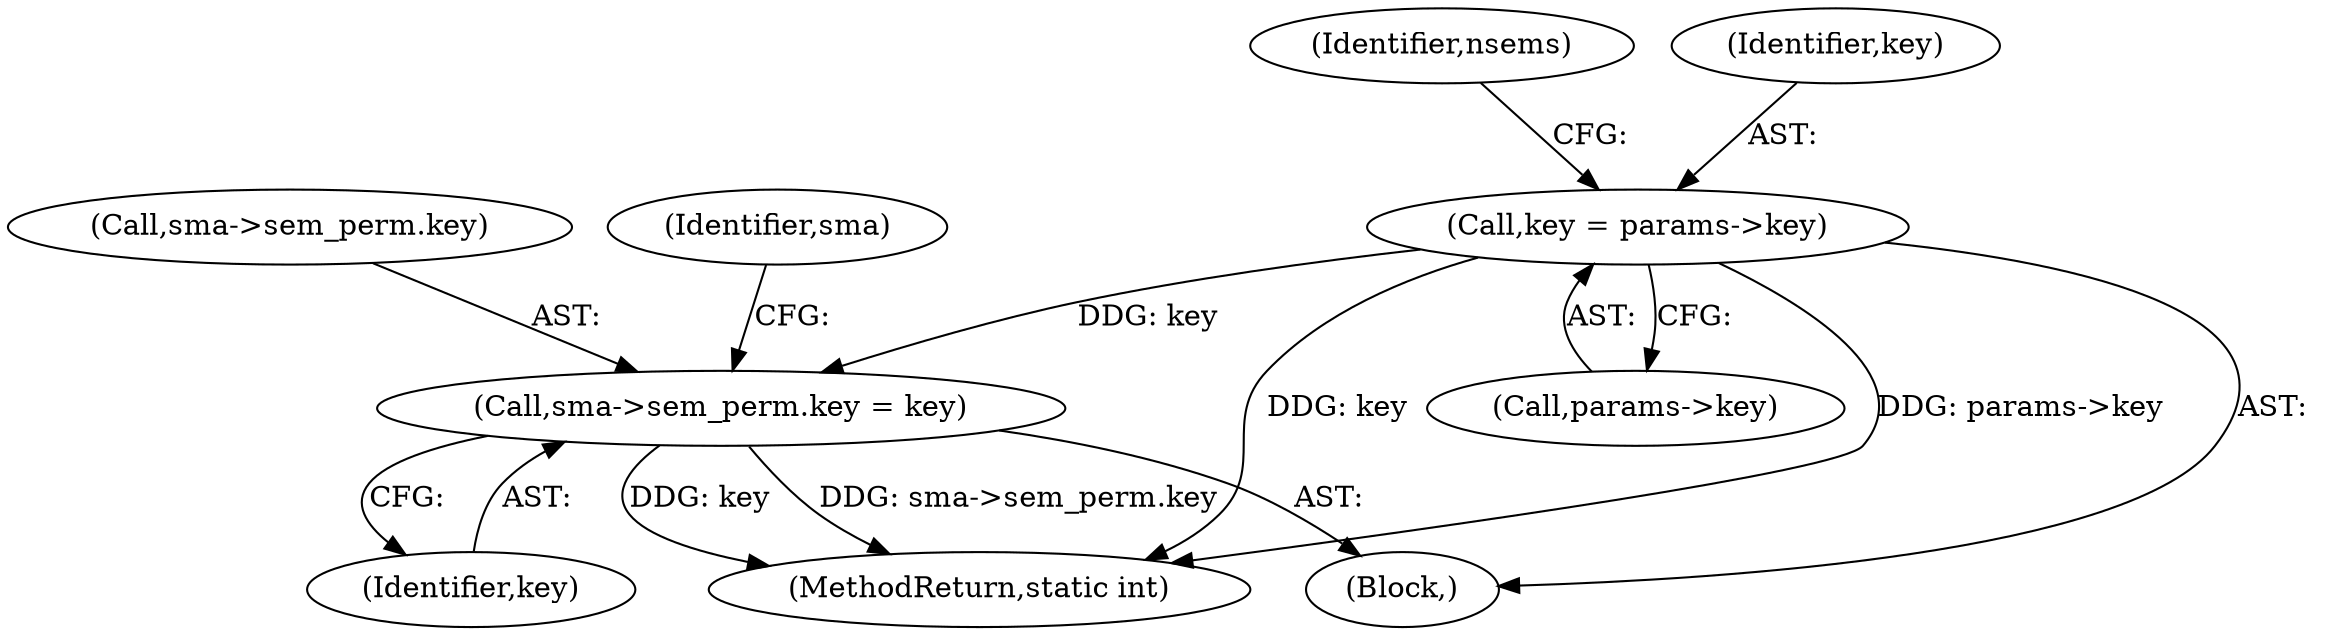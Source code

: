 digraph "0_linux_6062a8dc0517bce23e3c2f7d2fea5e22411269a3_4@pointer" {
"1000109" [label="(Call,key = params->key)"];
"1000182" [label="(Call,sma->sem_perm.key = key)"];
"1000116" [label="(Identifier,nsems)"];
"1000183" [label="(Call,sma->sem_perm.key)"];
"1000192" [label="(Identifier,sma)"];
"1000109" [label="(Call,key = params->key)"];
"1000111" [label="(Call,params->key)"];
"1000110" [label="(Identifier,key)"];
"1000188" [label="(Identifier,key)"];
"1000182" [label="(Call,sma->sem_perm.key = key)"];
"1000297" [label="(MethodReturn,static int)"];
"1000103" [label="(Block,)"];
"1000109" -> "1000103"  [label="AST: "];
"1000109" -> "1000111"  [label="CFG: "];
"1000110" -> "1000109"  [label="AST: "];
"1000111" -> "1000109"  [label="AST: "];
"1000116" -> "1000109"  [label="CFG: "];
"1000109" -> "1000297"  [label="DDG: key"];
"1000109" -> "1000297"  [label="DDG: params->key"];
"1000109" -> "1000182"  [label="DDG: key"];
"1000182" -> "1000103"  [label="AST: "];
"1000182" -> "1000188"  [label="CFG: "];
"1000183" -> "1000182"  [label="AST: "];
"1000188" -> "1000182"  [label="AST: "];
"1000192" -> "1000182"  [label="CFG: "];
"1000182" -> "1000297"  [label="DDG: key"];
"1000182" -> "1000297"  [label="DDG: sma->sem_perm.key"];
}
